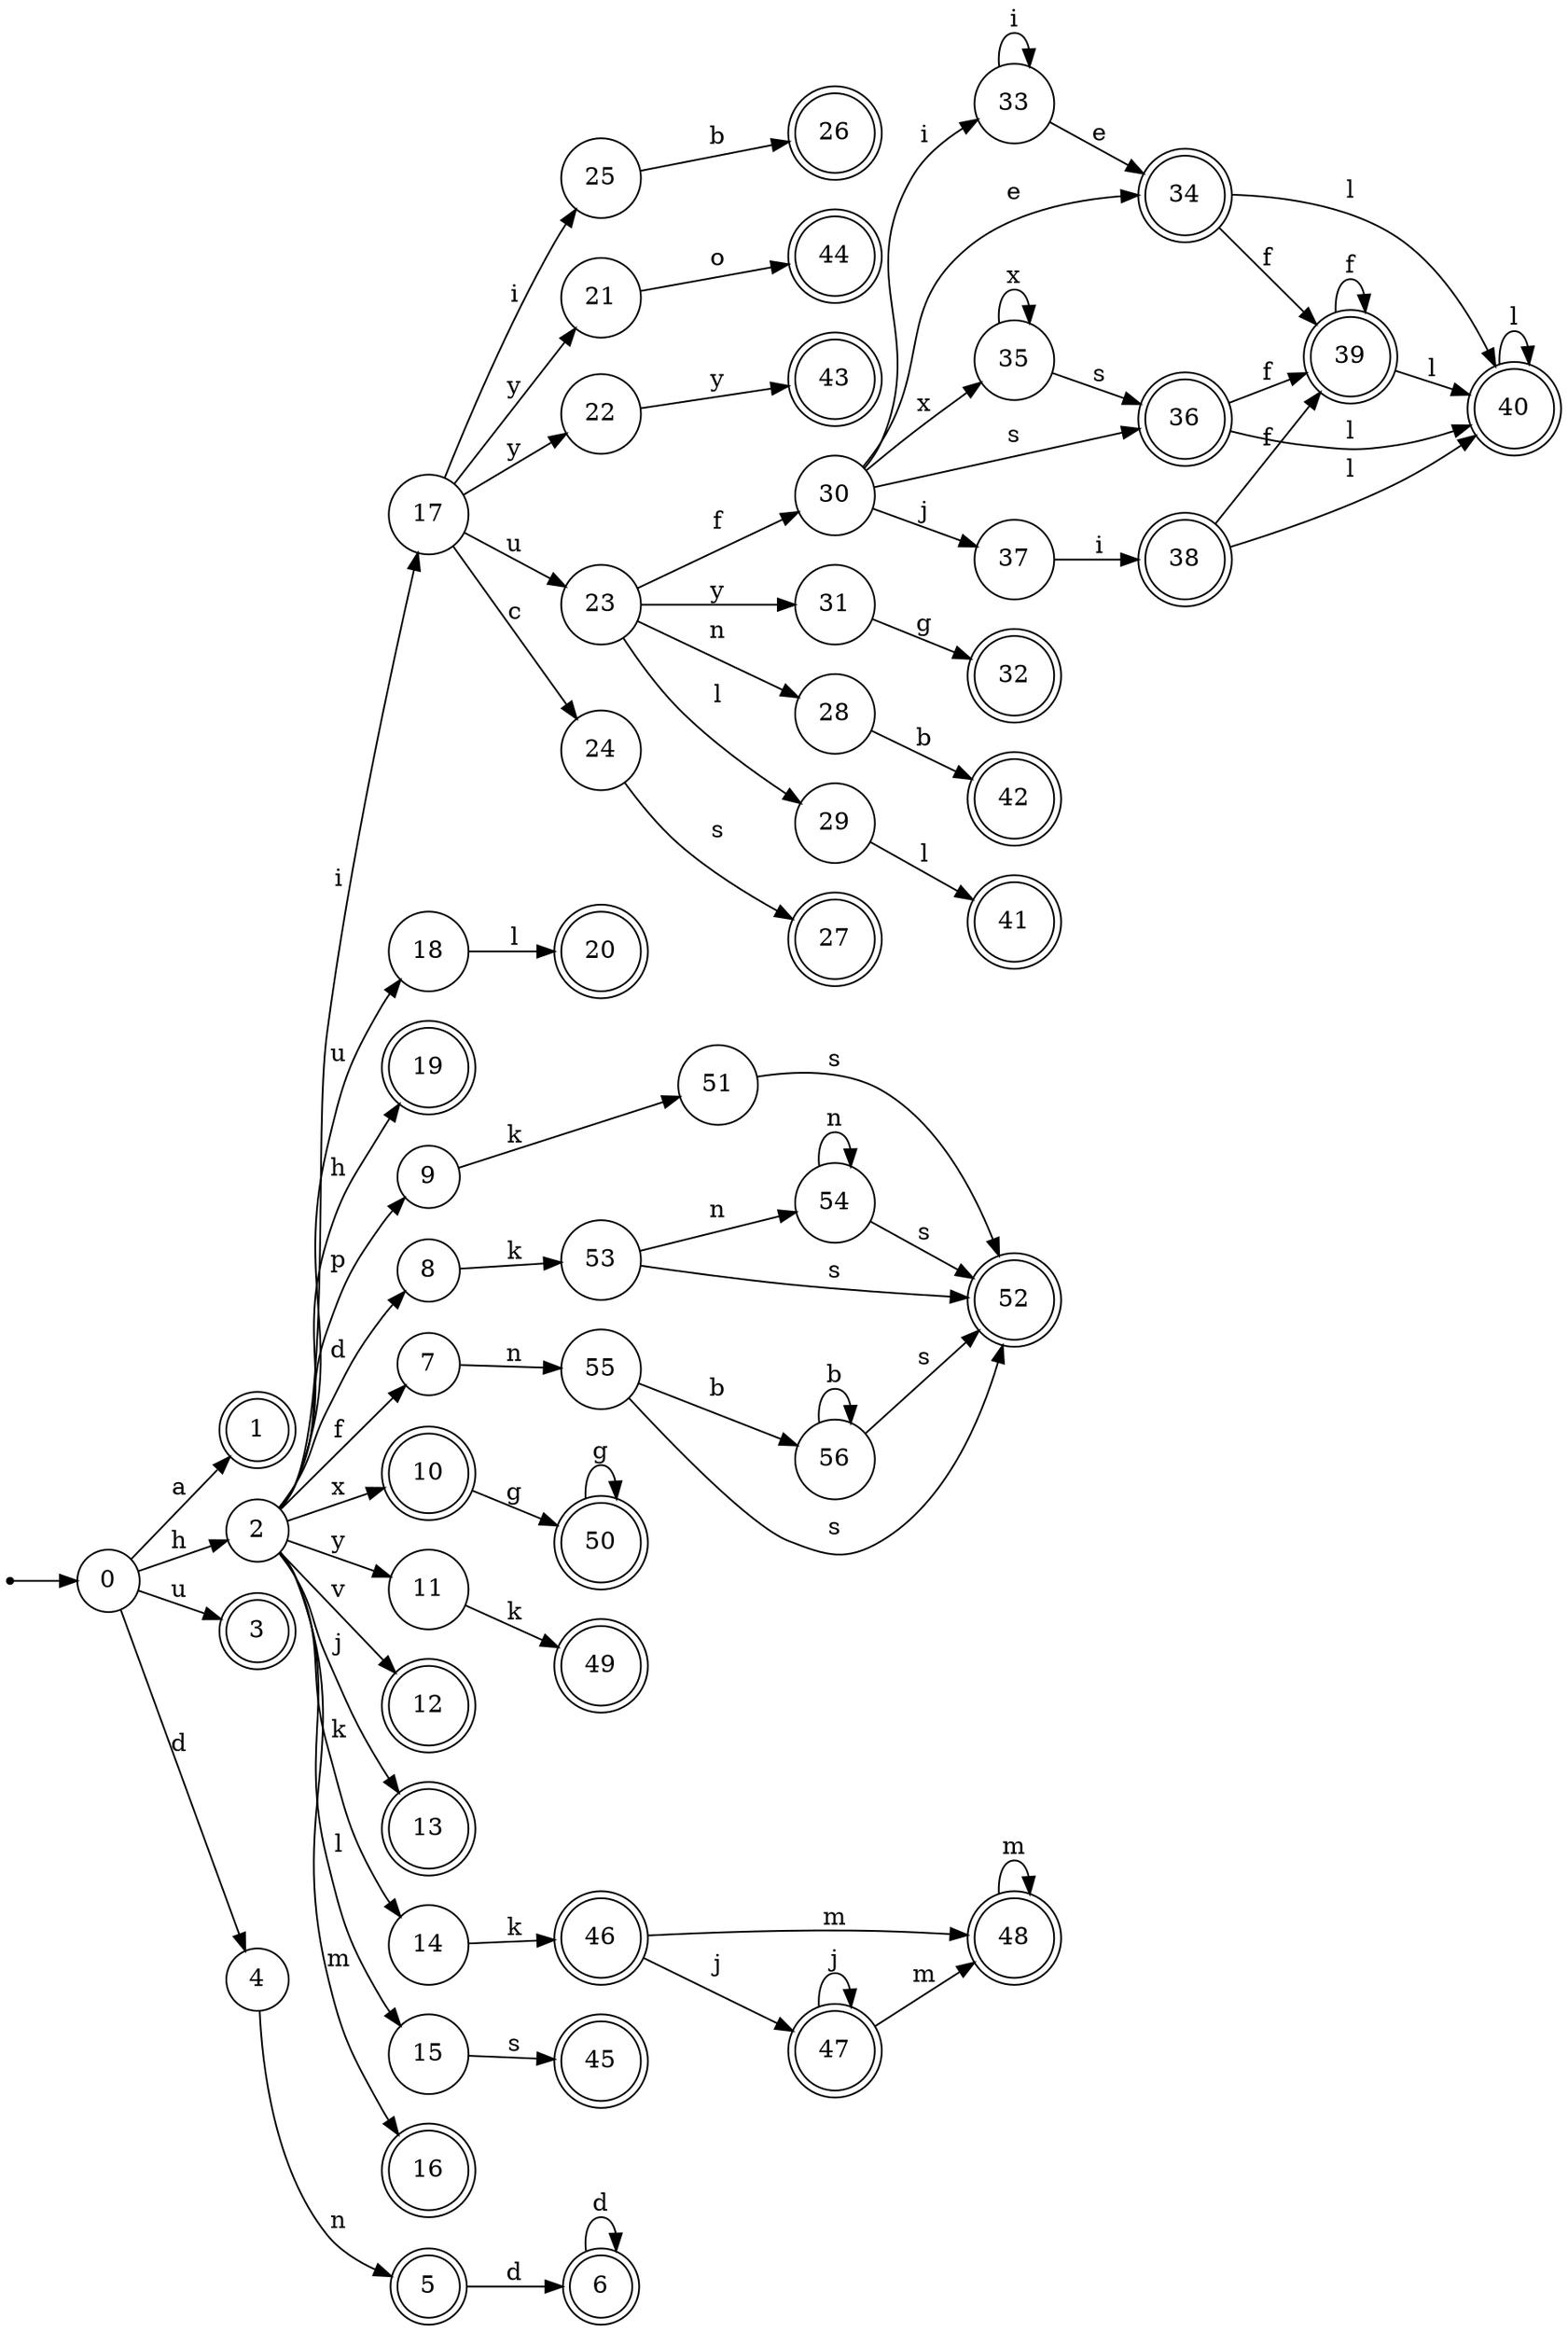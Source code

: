 digraph finite_state_machine {
rankdir=LR;
size="20,20";
node [shape = point]; "dummy0"
node [shape = circle]; "0";
"dummy0" -> "0";
node [shape = doublecircle]; "1";node [shape = circle]; "2";
node [shape = doublecircle]; "3";node [shape = circle]; "4";
node [shape = doublecircle]; "5";node [shape = doublecircle]; "6";node [shape = circle]; "7";
node [shape = circle]; "8";
node [shape = circle]; "9";
node [shape = doublecircle]; "10";node [shape = circle]; "11";
node [shape = doublecircle]; "12";node [shape = doublecircle]; "13";node [shape = circle]; "14";
node [shape = circle]; "15";
node [shape = doublecircle]; "16";node [shape = circle]; "17";
node [shape = circle]; "18";
node [shape = doublecircle]; "19";node [shape = doublecircle]; "20";node [shape = circle]; "21";
node [shape = circle]; "22";
node [shape = circle]; "23";
node [shape = circle]; "24";
node [shape = circle]; "25";
node [shape = doublecircle]; "26";node [shape = doublecircle]; "27";node [shape = circle]; "28";
node [shape = circle]; "29";
node [shape = circle]; "30";
node [shape = circle]; "31";
node [shape = doublecircle]; "32";node [shape = circle]; "33";
node [shape = doublecircle]; "34";node [shape = circle]; "35";
node [shape = doublecircle]; "36";node [shape = circle]; "37";
node [shape = doublecircle]; "38";node [shape = doublecircle]; "39";node [shape = doublecircle]; "40";node [shape = doublecircle]; "41";node [shape = doublecircle]; "42";node [shape = doublecircle]; "43";node [shape = doublecircle]; "44";node [shape = doublecircle]; "45";node [shape = doublecircle]; "46";node [shape = doublecircle]; "47";node [shape = doublecircle]; "48";node [shape = doublecircle]; "49";node [shape = doublecircle]; "50";node [shape = circle]; "51";
node [shape = doublecircle]; "52";node [shape = circle]; "53";
node [shape = circle]; "54";
node [shape = circle]; "55";
node [shape = circle]; "56";
"0" -> "1" [label = "a"];
 "0" -> "2" [label = "h"];
 "0" -> "3" [label = "u"];
 "0" -> "4" [label = "d"];
 "4" -> "5" [label = "n"];
 "5" -> "6" [label = "d"];
 "6" -> "6" [label = "d"];
 "2" -> "7" [label = "f"];
 "2" -> "8" [label = "d"];
 "2" -> "9" [label = "p"];
 "2" -> "10" [label = "x"];
 "2" -> "11" [label = "y"];
 "2" -> "12" [label = "v"];
 "2" -> "13" [label = "j"];
 "2" -> "14" [label = "k"];
 "2" -> "15" [label = "l"];
 "2" -> "16" [label = "m"];
 "2" -> "17" [label = "i"];
 "2" -> "18" [label = "u"];
 "2" -> "19" [label = "h"];
 "18" -> "20" [label = "l"];
 "17" -> "21" [label = "y"];
 "17" -> "22" [label = "y"];
 "17" -> "23" [label = "u"];
 "17" -> "24" [label = "c"];
 "17" -> "25" [label = "i"];
 "25" -> "26" [label = "b"];
 "24" -> "27" [label = "s"];
 "23" -> "28" [label = "n"];
 "23" -> "29" [label = "l"];
 "23" -> "30" [label = "f"];
 "23" -> "31" [label = "y"];
 "31" -> "32" [label = "g"];
 "30" -> "33" [label = "i"];
 "30" -> "34" [label = "e"];
 "30" -> "35" [label = "x"];
 "30" -> "36" [label = "s"];
 "30" -> "37" [label = "j"];
 "37" -> "38" [label = "i"];
 "38" -> "39" [label = "f"];
 "38" -> "40" [label = "l"];
 "40" -> "40" [label = "l"];
 "39" -> "39" [label = "f"];
 "39" -> "40" [label = "l"];
 "36" -> "39" [label = "f"];
 "36" -> "40" [label = "l"];
 "35" -> "35" [label = "x"];
 "35" -> "36" [label = "s"];
 "34" -> "39" [label = "f"];
 "34" -> "40" [label = "l"];
 "33" -> "33" [label = "i"];
 "33" -> "34" [label = "e"];
 "29" -> "41" [label = "l"];
 "28" -> "42" [label = "b"];
 "22" -> "43" [label = "y"];
 "21" -> "44" [label = "o"];
 "15" -> "45" [label = "s"];
 "14" -> "46" [label = "k"];
 "46" -> "47" [label = "j"];
 "46" -> "48" [label = "m"];
 "48" -> "48" [label = "m"];
 "47" -> "47" [label = "j"];
 "47" -> "48" [label = "m"];
 "11" -> "49" [label = "k"];
 "10" -> "50" [label = "g"];
 "50" -> "50" [label = "g"];
 "9" -> "51" [label = "k"];
 "51" -> "52" [label = "s"];
 "8" -> "53" [label = "k"];
 "53" -> "54" [label = "n"];
 "53" -> "52" [label = "s"];
 "54" -> "54" [label = "n"];
 "54" -> "52" [label = "s"];
 "7" -> "55" [label = "n"];
 "55" -> "56" [label = "b"];
 "55" -> "52" [label = "s"];
 "56" -> "56" [label = "b"];
 "56" -> "52" [label = "s"];
 }
